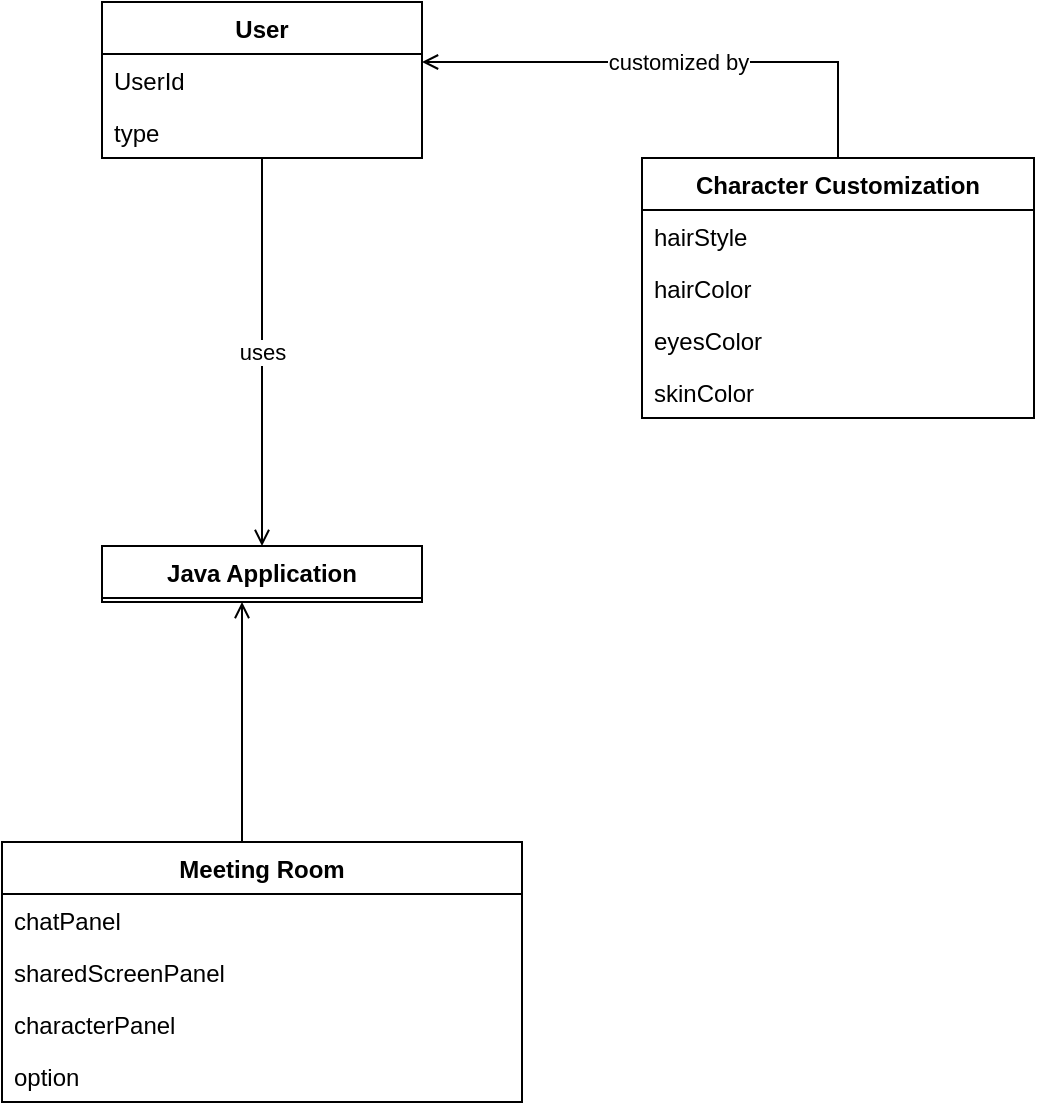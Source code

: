<mxfile version="14.7.6" type="github">
  <diagram id="qNtHvHr-Q_ltwnV1EGBj" name="Page-1">
    <mxGraphModel dx="857" dy="1864" grid="1" gridSize="10" guides="1" tooltips="1" connect="1" arrows="1" fold="1" page="1" pageScale="1" pageWidth="827" pageHeight="1169" math="0" shadow="0">
      <root>
        <mxCell id="0" />
        <mxCell id="1" parent="0" />
        <mxCell id="ZVWljfa0xVSs0D0JrF7P-1" value="customized by" style="edgeStyle=orthogonalEdgeStyle;rounded=0;orthogonalLoop=1;jettySize=auto;html=1;endArrow=open;endFill=0;" parent="1" source="-fM7mds_HS6A8kRONg-R-9" target="ZVWljfa0xVSs0D0JrF7P-11" edge="1">
          <mxGeometry relative="1" as="geometry">
            <mxPoint x="1348" y="-108" as="targetPoint" />
            <Array as="points">
              <mxPoint x="1208" y="-270" />
            </Array>
          </mxGeometry>
        </mxCell>
        <mxCell id="-fM7mds_HS6A8kRONg-R-9" value="Character Customization" style="swimlane;fontStyle=1;align=center;verticalAlign=top;childLayout=stackLayout;horizontal=1;startSize=26;horizontalStack=0;resizeParent=1;resizeParentMax=0;resizeLast=0;collapsible=1;marginBottom=0;" parent="1" vertex="1">
          <mxGeometry x="1110" y="-222" width="196" height="130" as="geometry" />
        </mxCell>
        <mxCell id="-fM7mds_HS6A8kRONg-R-22" value="hairStyle" style="text;strokeColor=none;fillColor=none;align=left;verticalAlign=top;spacingLeft=4;spacingRight=4;overflow=hidden;rotatable=0;points=[[0,0.5],[1,0.5]];portConstraint=eastwest;" parent="-fM7mds_HS6A8kRONg-R-9" vertex="1">
          <mxGeometry y="26" width="196" height="26" as="geometry" />
        </mxCell>
        <mxCell id="-fM7mds_HS6A8kRONg-R-21" value="hairColor" style="text;strokeColor=none;fillColor=none;align=left;verticalAlign=top;spacingLeft=4;spacingRight=4;overflow=hidden;rotatable=0;points=[[0,0.5],[1,0.5]];portConstraint=eastwest;" parent="-fM7mds_HS6A8kRONg-R-9" vertex="1">
          <mxGeometry y="52" width="196" height="26" as="geometry" />
        </mxCell>
        <mxCell id="-fM7mds_HS6A8kRONg-R-20" value="eyesColor" style="text;strokeColor=none;fillColor=none;align=left;verticalAlign=top;spacingLeft=4;spacingRight=4;overflow=hidden;rotatable=0;points=[[0,0.5],[1,0.5]];portConstraint=eastwest;" parent="-fM7mds_HS6A8kRONg-R-9" vertex="1">
          <mxGeometry y="78" width="196" height="26" as="geometry" />
        </mxCell>
        <mxCell id="Kb90lWqh0blAMlvWXbu4-15" value="skinColor" style="text;strokeColor=none;fillColor=none;align=left;verticalAlign=top;spacingLeft=4;spacingRight=4;overflow=hidden;rotatable=0;points=[[0,0.5],[1,0.5]];portConstraint=eastwest;" parent="-fM7mds_HS6A8kRONg-R-9" vertex="1">
          <mxGeometry y="104" width="196" height="26" as="geometry" />
        </mxCell>
        <mxCell id="ZVWljfa0xVSs0D0JrF7P-18" style="edgeStyle=orthogonalEdgeStyle;rounded=0;orthogonalLoop=1;jettySize=auto;html=1;endArrow=open;endFill=0;" parent="1" source="Kb90lWqh0blAMlvWXbu4-127" target="ZVWljfa0xVSs0D0JrF7P-7" edge="1">
          <mxGeometry relative="1" as="geometry">
            <Array as="points">
              <mxPoint x="910" y="60" />
              <mxPoint x="910" y="60" />
            </Array>
          </mxGeometry>
        </mxCell>
        <mxCell id="Kb90lWqh0blAMlvWXbu4-127" value="Meeting Room" style="swimlane;fontStyle=1;align=center;verticalAlign=top;childLayout=stackLayout;horizontal=1;startSize=26;horizontalStack=0;resizeParent=1;resizeParentMax=0;resizeLast=0;collapsible=1;marginBottom=0;" parent="1" vertex="1">
          <mxGeometry x="790" y="120" width="260" height="130" as="geometry" />
        </mxCell>
        <mxCell id="Kb90lWqh0blAMlvWXbu4-128" value="chatPanel" style="text;strokeColor=none;fillColor=none;align=left;verticalAlign=top;spacingLeft=4;spacingRight=4;overflow=hidden;rotatable=0;points=[[0,0.5],[1,0.5]];portConstraint=eastwest;" parent="Kb90lWqh0blAMlvWXbu4-127" vertex="1">
          <mxGeometry y="26" width="260" height="26" as="geometry" />
        </mxCell>
        <mxCell id="Kb90lWqh0blAMlvWXbu4-129" value="sharedScreenPanel" style="text;strokeColor=none;fillColor=none;align=left;verticalAlign=top;spacingLeft=4;spacingRight=4;overflow=hidden;rotatable=0;points=[[0,0.5],[1,0.5]];portConstraint=eastwest;" parent="Kb90lWqh0blAMlvWXbu4-127" vertex="1">
          <mxGeometry y="52" width="260" height="26" as="geometry" />
        </mxCell>
        <mxCell id="Kb90lWqh0blAMlvWXbu4-130" value="characterPanel" style="text;strokeColor=none;fillColor=none;align=left;verticalAlign=top;spacingLeft=4;spacingRight=4;overflow=hidden;rotatable=0;points=[[0,0.5],[1,0.5]];portConstraint=eastwest;" parent="Kb90lWqh0blAMlvWXbu4-127" vertex="1">
          <mxGeometry y="78" width="260" height="26" as="geometry" />
        </mxCell>
        <mxCell id="ZVWljfa0xVSs0D0JrF7P-15" value="option" style="text;strokeColor=none;fillColor=none;align=left;verticalAlign=top;spacingLeft=4;spacingRight=4;overflow=hidden;rotatable=0;points=[[0,0.5],[1,0.5]];portConstraint=eastwest;" parent="Kb90lWqh0blAMlvWXbu4-127" vertex="1">
          <mxGeometry y="104" width="260" height="26" as="geometry" />
        </mxCell>
        <mxCell id="ZVWljfa0xVSs0D0JrF7P-7" value="Java Application" style="swimlane;fontStyle=1;align=center;verticalAlign=top;childLayout=stackLayout;horizontal=1;startSize=26;horizontalStack=0;resizeParent=1;resizeParentMax=0;resizeLast=0;collapsible=1;marginBottom=0;" parent="1" vertex="1">
          <mxGeometry x="840" y="-28" width="160" height="28" as="geometry" />
        </mxCell>
        <mxCell id="ZVWljfa0xVSs0D0JrF7P-14" value="uses" style="edgeStyle=orthogonalEdgeStyle;rounded=0;orthogonalLoop=1;jettySize=auto;html=1;endArrow=open;endFill=0;" parent="1" source="ZVWljfa0xVSs0D0JrF7P-11" target="ZVWljfa0xVSs0D0JrF7P-7" edge="1">
          <mxGeometry relative="1" as="geometry">
            <Array as="points">
              <mxPoint x="920" y="-190" />
              <mxPoint x="920" y="-190" />
            </Array>
          </mxGeometry>
        </mxCell>
        <mxCell id="ZVWljfa0xVSs0D0JrF7P-11" value="User" style="swimlane;fontStyle=1;align=center;verticalAlign=top;childLayout=stackLayout;horizontal=1;startSize=26;horizontalStack=0;resizeParent=1;resizeParentMax=0;resizeLast=0;collapsible=1;marginBottom=0;" parent="1" vertex="1">
          <mxGeometry x="840" y="-300.0" width="160" height="78" as="geometry" />
        </mxCell>
        <mxCell id="ZVWljfa0xVSs0D0JrF7P-44" value="UserId" style="text;strokeColor=none;fillColor=none;align=left;verticalAlign=top;spacingLeft=4;spacingRight=4;overflow=hidden;rotatable=0;points=[[0,0.5],[1,0.5]];portConstraint=eastwest;" parent="ZVWljfa0xVSs0D0JrF7P-11" vertex="1">
          <mxGeometry y="26" width="160" height="26" as="geometry" />
        </mxCell>
        <mxCell id="ZVWljfa0xVSs0D0JrF7P-12" value="type" style="text;strokeColor=none;fillColor=none;align=left;verticalAlign=top;spacingLeft=4;spacingRight=4;overflow=hidden;rotatable=0;points=[[0,0.5],[1,0.5]];portConstraint=eastwest;" parent="ZVWljfa0xVSs0D0JrF7P-11" vertex="1">
          <mxGeometry y="52" width="160" height="26" as="geometry" />
        </mxCell>
      </root>
    </mxGraphModel>
  </diagram>
</mxfile>
